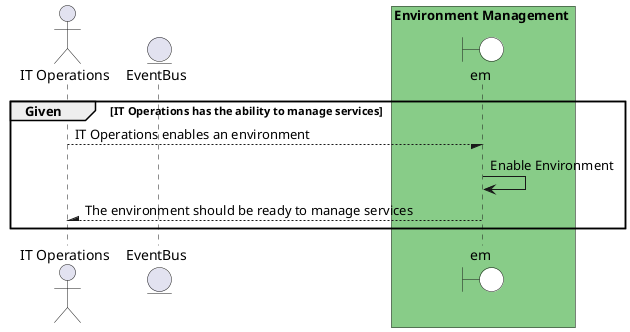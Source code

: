 @startuml


actor "IT Operations"


entity EventBus

box Environment Management #88cc88
    boundary em #white
end box


group Given [IT Operations has the ability to manage services]

"IT Operations" --/ em: IT Operations enables an environment
"em" -> em: Enable Environment



"IT Operations" /-- em: The environment should be ready to manage services


end

@enduml
